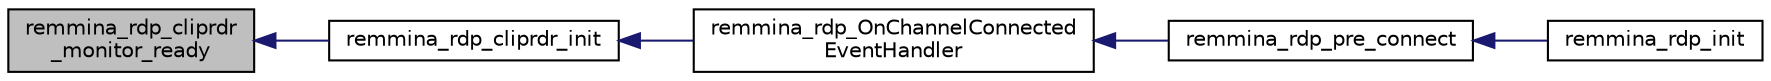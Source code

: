digraph "remmina_rdp_cliprdr_monitor_ready"
{
  edge [fontname="Helvetica",fontsize="10",labelfontname="Helvetica",labelfontsize="10"];
  node [fontname="Helvetica",fontsize="10",shape=record];
  rankdir="LR";
  Node276 [label="remmina_rdp_cliprdr\l_monitor_ready",height=0.2,width=0.4,color="black", fillcolor="grey75", style="filled", fontcolor="black"];
  Node276 -> Node277 [dir="back",color="midnightblue",fontsize="10",style="solid",fontname="Helvetica"];
  Node277 [label="remmina_rdp_cliprdr_init",height=0.2,width=0.4,color="black", fillcolor="white", style="filled",URL="$rdp__cliprdr_8h.html#a9425378cc9b2da11eb4b866c8069e4aa"];
  Node277 -> Node278 [dir="back",color="midnightblue",fontsize="10",style="solid",fontname="Helvetica"];
  Node278 [label="remmina_rdp_OnChannelConnected\lEventHandler",height=0.2,width=0.4,color="black", fillcolor="white", style="filled",URL="$rdp__channels_8h.html#a759a6601ddb16301f0f6c39a6e88425a"];
  Node278 -> Node279 [dir="back",color="midnightblue",fontsize="10",style="solid",fontname="Helvetica"];
  Node279 [label="remmina_rdp_pre_connect",height=0.2,width=0.4,color="black", fillcolor="white", style="filled",URL="$rdp__plugin_8c.html#a0bc4113554537fd1a9e4c8bb9201e789"];
  Node279 -> Node280 [dir="back",color="midnightblue",fontsize="10",style="solid",fontname="Helvetica"];
  Node280 [label="remmina_rdp_init",height=0.2,width=0.4,color="black", fillcolor="white", style="filled",URL="$rdp__plugin_8c.html#a6dd204e4f7a63fdcdfb6cd3066cbf309"];
}
